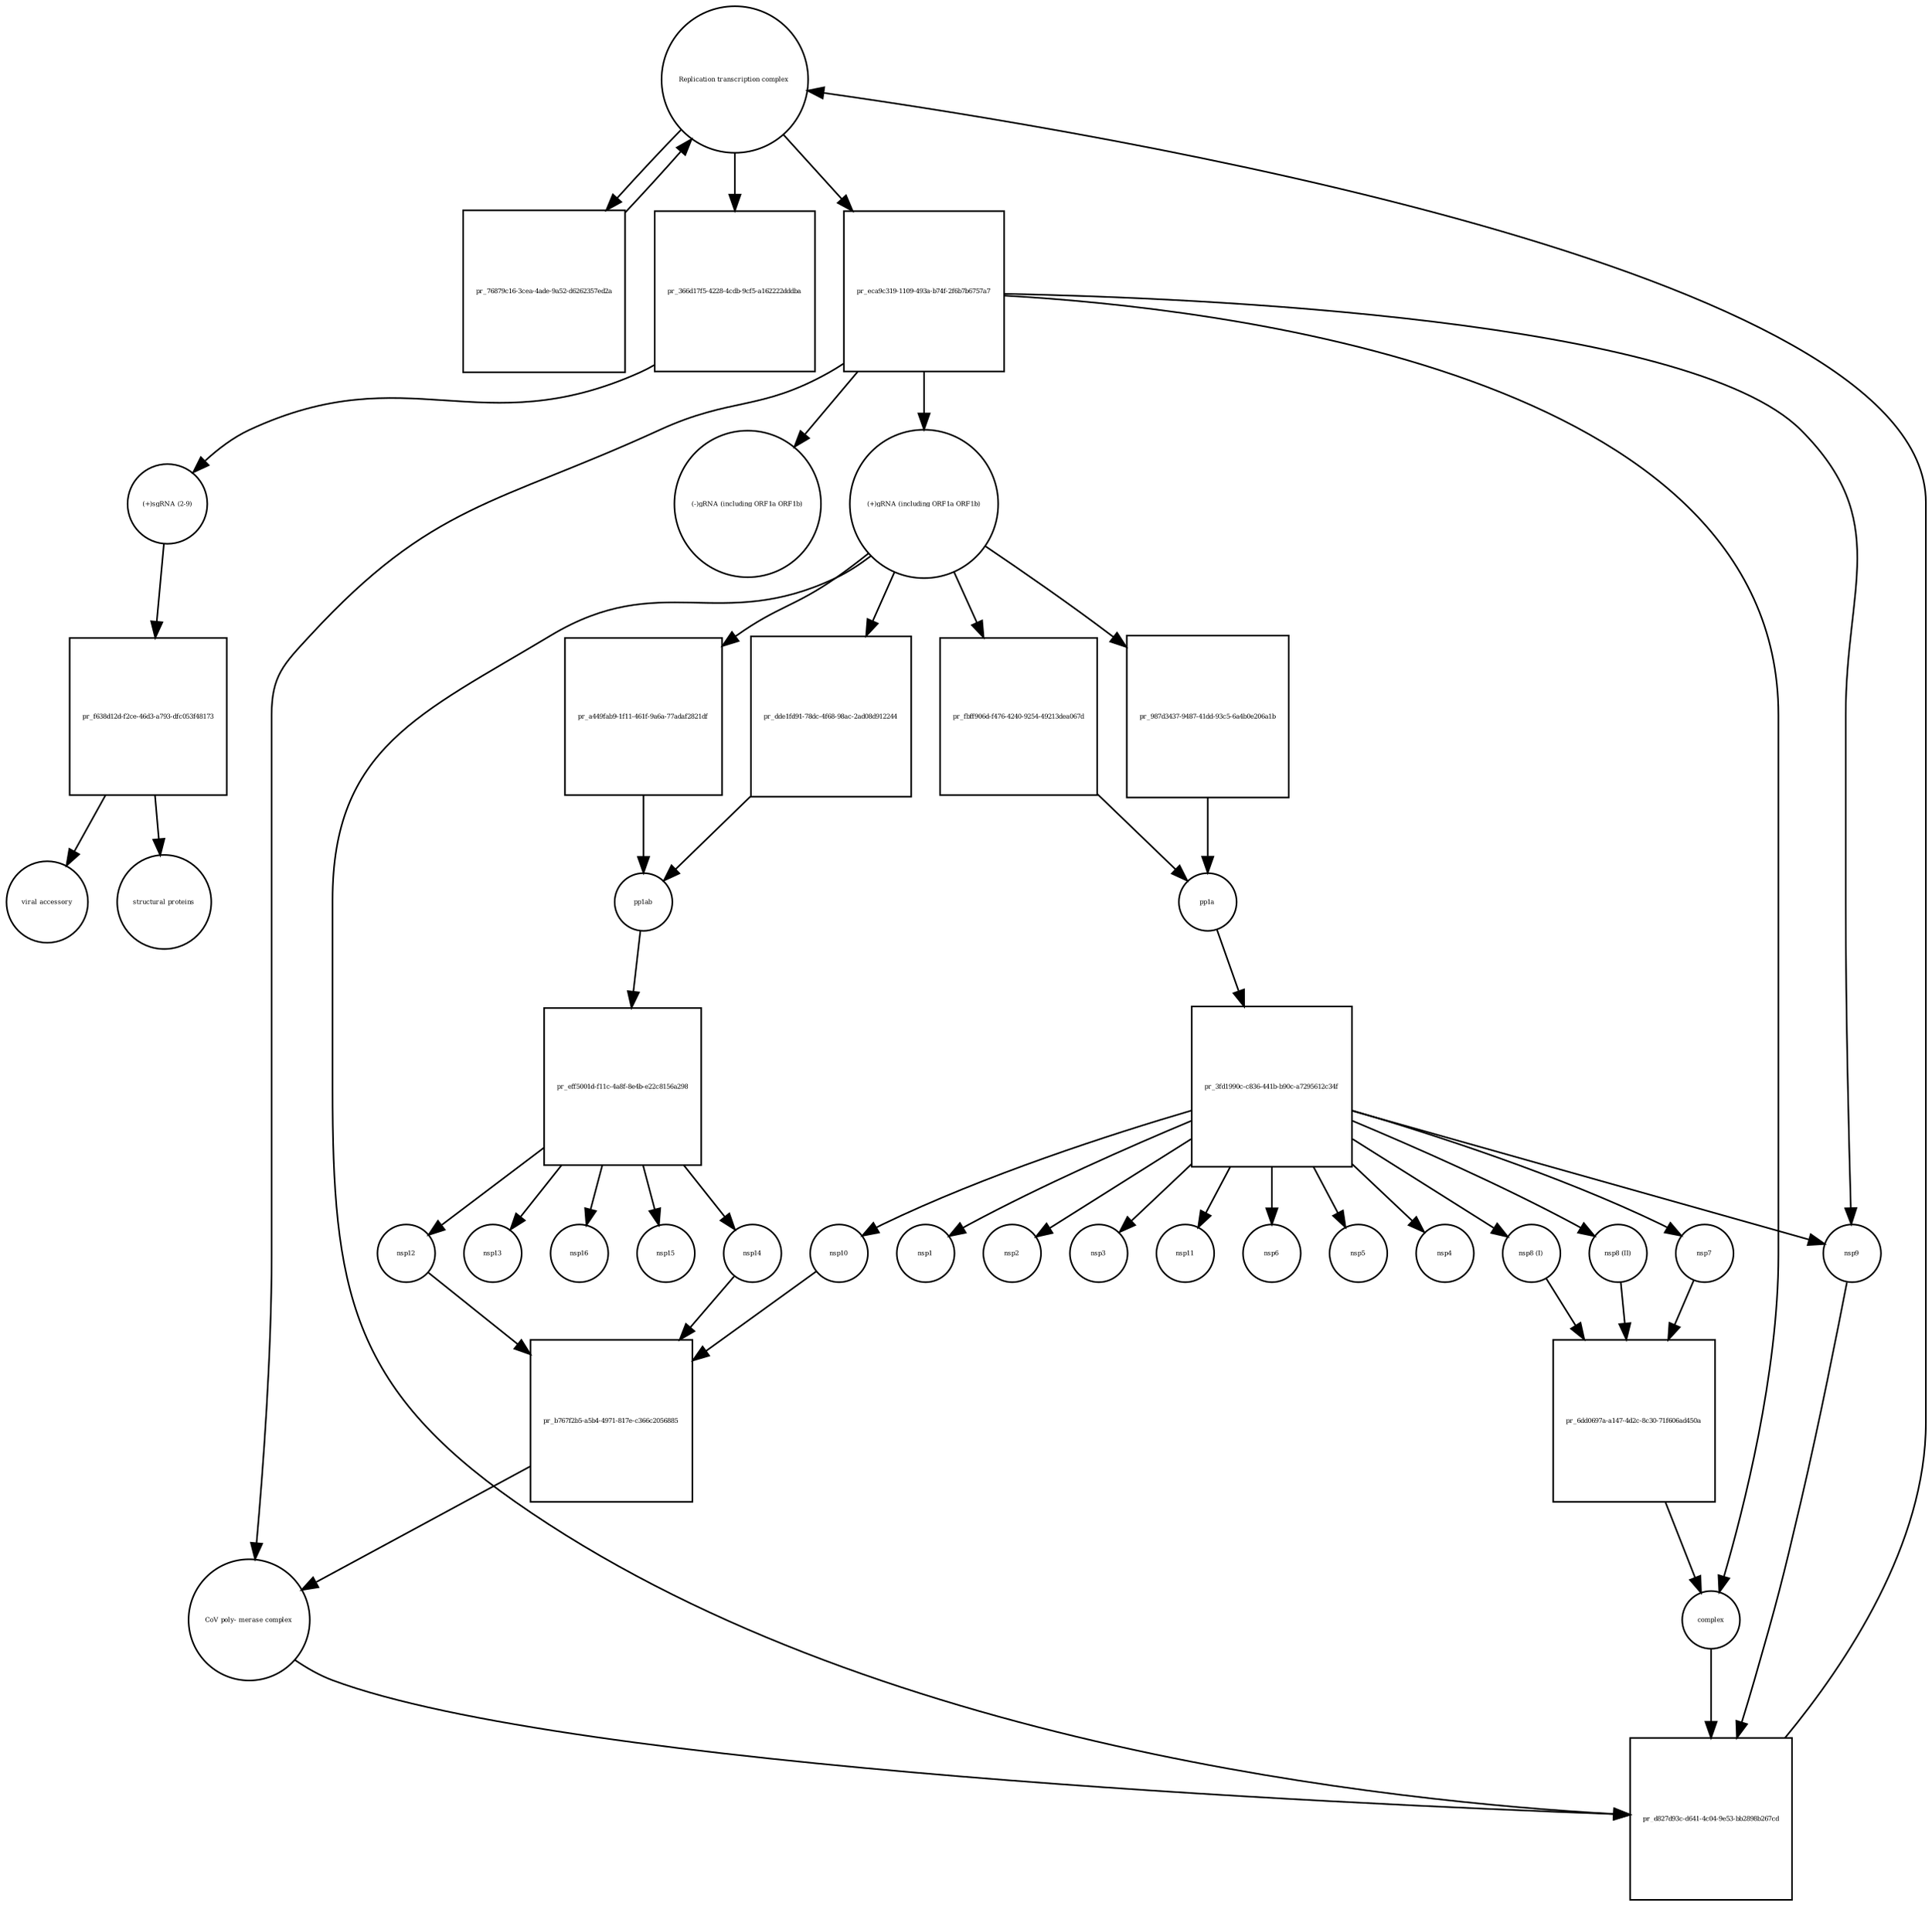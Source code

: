 strict digraph  {
"Replication transcription complex " [annotation="", bipartite=0, cls=complex, fontsize=4, label="Replication transcription complex ", shape=circle];
"pr_76879c16-3cea-4ade-9a52-d6262357ed2a" [annotation="", bipartite=1, cls=process, fontsize=4, label="pr_76879c16-3cea-4ade-9a52-d6262357ed2a", shape=square];
"pr_dde1fd91-78dc-4f68-98ac-2ad08d912244" [annotation="", bipartite=1, cls=process, fontsize=4, label="pr_dde1fd91-78dc-4f68-98ac-2ad08d912244", shape=square];
pp1ab [annotation="", bipartite=0, cls=macromolecule, fontsize=4, label=pp1ab, shape=circle];
"(+)gRNA (including ORF1a ORF1b)" [annotation="", bipartite=0, cls="nucleic acid feature", fontsize=4, label="(+)gRNA (including ORF1a ORF1b)", shape=circle];
"pr_fbff906d-f476-4240-9254-49213dea067d" [annotation="", bipartite=1, cls=process, fontsize=4, label="pr_fbff906d-f476-4240-9254-49213dea067d", shape=square];
pp1a [annotation="", bipartite=0, cls=macromolecule, fontsize=4, label=pp1a, shape=circle];
"nsp8 (I)" [annotation="", bipartite=0, cls=macromolecule, fontsize=4, label="nsp8 (I)", shape=circle];
"pr_6dd0697a-a147-4d2c-8c30-71f606ad450a" [annotation="", bipartite=1, cls=process, fontsize=4, label="pr_6dd0697a-a147-4d2c-8c30-71f606ad450a", shape=square];
complex [annotation="", bipartite=0, cls=complex, fontsize=4, label=complex, shape=circle];
"nsp8 (II)" [annotation="", bipartite=0, cls=macromolecule, fontsize=4, label="nsp8 (II)", shape=circle];
nsp7 [annotation="", bipartite=0, cls=macromolecule, fontsize=4, label=nsp7, shape=circle];
"CoV poly- merase complex" [annotation="", bipartite=0, cls=complex, fontsize=4, label="CoV poly- merase complex", shape=circle];
"pr_d827d93c-d641-4c04-9e53-bb2898b267cd" [annotation="", bipartite=1, cls=process, fontsize=4, label="pr_d827d93c-d641-4c04-9e53-bb2898b267cd", shape=square];
nsp9 [annotation="", bipartite=0, cls=macromolecule, fontsize=4, label=nsp9, shape=circle];
"pr_366d17f5-4228-4cdb-9cf5-a162222dddba" [annotation="", bipartite=1, cls=process, fontsize=4, label="pr_366d17f5-4228-4cdb-9cf5-a162222dddba", shape=square];
"(+)sgRNA (2-9)" [annotation="", bipartite=0, cls="nucleic acid feature", fontsize=4, label="(+)sgRNA (2-9)", shape=circle];
"pr_f638d12d-f2ce-46d3-a793-dfc053f48173" [annotation="", bipartite=1, cls=process, fontsize=4, label="pr_f638d12d-f2ce-46d3-a793-dfc053f48173", shape=square];
"viral accessory" [annotation="", bipartite=0, cls=macromolecule, fontsize=4, label="viral accessory", shape=circle];
"structural proteins" [annotation="", bipartite=0, cls=macromolecule, fontsize=4, label="structural proteins", shape=circle];
"pr_eff5001d-f11c-4a8f-8e4b-e22c8156a298" [annotation="", bipartite=1, cls="omitted process", fontsize=4, label="pr_eff5001d-f11c-4a8f-8e4b-e22c8156a298", shape=square];
nsp12 [annotation="", bipartite=0, cls=macromolecule, fontsize=4, label=nsp12, shape=circle];
nsp14 [annotation="", bipartite=0, cls=macromolecule, fontsize=4, label=nsp14, shape=circle];
nsp13 [annotation="", bipartite=0, cls=macromolecule, fontsize=4, label=nsp13, shape=circle];
nsp16 [annotation="", bipartite=0, cls=macromolecule, fontsize=4, label=nsp16, shape=circle];
nsp15 [annotation="", bipartite=0, cls=macromolecule, fontsize=4, label=nsp15, shape=circle];
"pr_eca9c319-1109-493a-b74f-2f6b7b6757a7" [annotation="", bipartite=1, cls=process, fontsize=4, label="pr_eca9c319-1109-493a-b74f-2f6b7b6757a7", shape=square];
"(-)gRNA (including ORF1a ORF1b)" [annotation="", bipartite=0, cls="nucleic acid feature", fontsize=4, label="(-)gRNA (including ORF1a ORF1b)", shape=circle];
"pr_3fd1990c-c836-441b-b90c-a7295612c34f" [annotation="", bipartite=1, cls="omitted process", fontsize=4, label="pr_3fd1990c-c836-441b-b90c-a7295612c34f", shape=square];
nsp1 [annotation="", bipartite=0, cls=macromolecule, fontsize=4, label=nsp1, shape=circle];
nsp2 [annotation="", bipartite=0, cls=macromolecule, fontsize=4, label=nsp2, shape=circle];
nsp3 [annotation="", bipartite=0, cls=macromolecule, fontsize=4, label=nsp3, shape=circle];
nsp11 [annotation="", bipartite=0, cls=macromolecule, fontsize=4, label=nsp11, shape=circle];
nsp6 [annotation="", bipartite=0, cls=macromolecule, fontsize=4, label=nsp6, shape=circle];
nsp5 [annotation="", bipartite=0, cls=macromolecule, fontsize=4, label=nsp5, shape=circle];
nsp4 [annotation="", bipartite=0, cls=macromolecule, fontsize=4, label=nsp4, shape=circle];
nsp10 [annotation="", bipartite=0, cls=macromolecule, fontsize=4, label=nsp10, shape=circle];
"pr_987d3437-9487-41dd-93c5-6a4b0e206a1b" [annotation="", bipartite=1, cls=process, fontsize=4, label="pr_987d3437-9487-41dd-93c5-6a4b0e206a1b", shape=square];
"pr_a449fab9-1f11-461f-9a6a-77adaf2821df" [annotation="", bipartite=1, cls=process, fontsize=4, label="pr_a449fab9-1f11-461f-9a6a-77adaf2821df", shape=square];
"pr_b767f2b5-a5b4-4971-817e-c366c2056885" [annotation="", bipartite=1, cls=process, fontsize=4, label="pr_b767f2b5-a5b4-4971-817e-c366c2056885", shape=square];
"Replication transcription complex " -> "pr_76879c16-3cea-4ade-9a52-d6262357ed2a"  [annotation="", interaction_type=consumption];
"Replication transcription complex " -> "pr_366d17f5-4228-4cdb-9cf5-a162222dddba"  [annotation="", interaction_type="necessary stimulation"];
"Replication transcription complex " -> "pr_eca9c319-1109-493a-b74f-2f6b7b6757a7"  [annotation="", interaction_type=consumption];
"pr_76879c16-3cea-4ade-9a52-d6262357ed2a" -> "Replication transcription complex "  [annotation="", interaction_type=production];
"pr_dde1fd91-78dc-4f68-98ac-2ad08d912244" -> pp1ab  [annotation="", interaction_type=production];
pp1ab -> "pr_eff5001d-f11c-4a8f-8e4b-e22c8156a298"  [annotation="", interaction_type=consumption];
"(+)gRNA (including ORF1a ORF1b)" -> "pr_dde1fd91-78dc-4f68-98ac-2ad08d912244"  [annotation="", interaction_type="necessary stimulation"];
"(+)gRNA (including ORF1a ORF1b)" -> "pr_fbff906d-f476-4240-9254-49213dea067d"  [annotation="", interaction_type="necessary stimulation"];
"(+)gRNA (including ORF1a ORF1b)" -> "pr_d827d93c-d641-4c04-9e53-bb2898b267cd"  [annotation="", interaction_type=consumption];
"(+)gRNA (including ORF1a ORF1b)" -> "pr_987d3437-9487-41dd-93c5-6a4b0e206a1b"  [annotation="", interaction_type="necessary stimulation"];
"(+)gRNA (including ORF1a ORF1b)" -> "pr_a449fab9-1f11-461f-9a6a-77adaf2821df"  [annotation="", interaction_type="necessary stimulation"];
"pr_fbff906d-f476-4240-9254-49213dea067d" -> pp1a  [annotation="", interaction_type=production];
pp1a -> "pr_3fd1990c-c836-441b-b90c-a7295612c34f"  [annotation="", interaction_type=consumption];
"nsp8 (I)" -> "pr_6dd0697a-a147-4d2c-8c30-71f606ad450a"  [annotation="", interaction_type=consumption];
"pr_6dd0697a-a147-4d2c-8c30-71f606ad450a" -> complex  [annotation="", interaction_type=production];
complex -> "pr_d827d93c-d641-4c04-9e53-bb2898b267cd"  [annotation="", interaction_type=consumption];
"nsp8 (II)" -> "pr_6dd0697a-a147-4d2c-8c30-71f606ad450a"  [annotation="", interaction_type=consumption];
nsp7 -> "pr_6dd0697a-a147-4d2c-8c30-71f606ad450a"  [annotation="", interaction_type=consumption];
"CoV poly- merase complex" -> "pr_d827d93c-d641-4c04-9e53-bb2898b267cd"  [annotation="", interaction_type=consumption];
"pr_d827d93c-d641-4c04-9e53-bb2898b267cd" -> "Replication transcription complex "  [annotation="", interaction_type=production];
nsp9 -> "pr_d827d93c-d641-4c04-9e53-bb2898b267cd"  [annotation="", interaction_type=consumption];
"pr_366d17f5-4228-4cdb-9cf5-a162222dddba" -> "(+)sgRNA (2-9)"  [annotation="", interaction_type=production];
"(+)sgRNA (2-9)" -> "pr_f638d12d-f2ce-46d3-a793-dfc053f48173"  [annotation="", interaction_type="necessary stimulation"];
"pr_f638d12d-f2ce-46d3-a793-dfc053f48173" -> "viral accessory"  [annotation="", interaction_type=production];
"pr_f638d12d-f2ce-46d3-a793-dfc053f48173" -> "structural proteins"  [annotation="", interaction_type=production];
"pr_eff5001d-f11c-4a8f-8e4b-e22c8156a298" -> nsp12  [annotation="", interaction_type=production];
"pr_eff5001d-f11c-4a8f-8e4b-e22c8156a298" -> nsp14  [annotation="", interaction_type=production];
"pr_eff5001d-f11c-4a8f-8e4b-e22c8156a298" -> nsp13  [annotation="", interaction_type=production];
"pr_eff5001d-f11c-4a8f-8e4b-e22c8156a298" -> nsp16  [annotation="", interaction_type=production];
"pr_eff5001d-f11c-4a8f-8e4b-e22c8156a298" -> nsp15  [annotation="", interaction_type=production];
nsp12 -> "pr_b767f2b5-a5b4-4971-817e-c366c2056885"  [annotation="", interaction_type=consumption];
nsp14 -> "pr_b767f2b5-a5b4-4971-817e-c366c2056885"  [annotation="", interaction_type=consumption];
"pr_eca9c319-1109-493a-b74f-2f6b7b6757a7" -> "CoV poly- merase complex"  [annotation="", interaction_type=production];
"pr_eca9c319-1109-493a-b74f-2f6b7b6757a7" -> complex  [annotation="", interaction_type=production];
"pr_eca9c319-1109-493a-b74f-2f6b7b6757a7" -> nsp9  [annotation="", interaction_type=production];
"pr_eca9c319-1109-493a-b74f-2f6b7b6757a7" -> "(+)gRNA (including ORF1a ORF1b)"  [annotation="", interaction_type=production];
"pr_eca9c319-1109-493a-b74f-2f6b7b6757a7" -> "(-)gRNA (including ORF1a ORF1b)"  [annotation="", interaction_type=production];
"pr_3fd1990c-c836-441b-b90c-a7295612c34f" -> "nsp8 (I)"  [annotation="", interaction_type=production];
"pr_3fd1990c-c836-441b-b90c-a7295612c34f" -> "nsp8 (II)"  [annotation="", interaction_type=production];
"pr_3fd1990c-c836-441b-b90c-a7295612c34f" -> nsp7  [annotation="", interaction_type=production];
"pr_3fd1990c-c836-441b-b90c-a7295612c34f" -> nsp9  [annotation="", interaction_type=production];
"pr_3fd1990c-c836-441b-b90c-a7295612c34f" -> nsp1  [annotation="", interaction_type=production];
"pr_3fd1990c-c836-441b-b90c-a7295612c34f" -> nsp2  [annotation="", interaction_type=production];
"pr_3fd1990c-c836-441b-b90c-a7295612c34f" -> nsp3  [annotation="", interaction_type=production];
"pr_3fd1990c-c836-441b-b90c-a7295612c34f" -> nsp11  [annotation="", interaction_type=production];
"pr_3fd1990c-c836-441b-b90c-a7295612c34f" -> nsp6  [annotation="", interaction_type=production];
"pr_3fd1990c-c836-441b-b90c-a7295612c34f" -> nsp5  [annotation="", interaction_type=production];
"pr_3fd1990c-c836-441b-b90c-a7295612c34f" -> nsp4  [annotation="", interaction_type=production];
"pr_3fd1990c-c836-441b-b90c-a7295612c34f" -> nsp10  [annotation="", interaction_type=production];
nsp10 -> "pr_b767f2b5-a5b4-4971-817e-c366c2056885"  [annotation="", interaction_type=consumption];
"pr_987d3437-9487-41dd-93c5-6a4b0e206a1b" -> pp1a  [annotation="", interaction_type=production];
"pr_a449fab9-1f11-461f-9a6a-77adaf2821df" -> pp1ab  [annotation="", interaction_type=production];
"pr_b767f2b5-a5b4-4971-817e-c366c2056885" -> "CoV poly- merase complex"  [annotation="", interaction_type=production];
}
